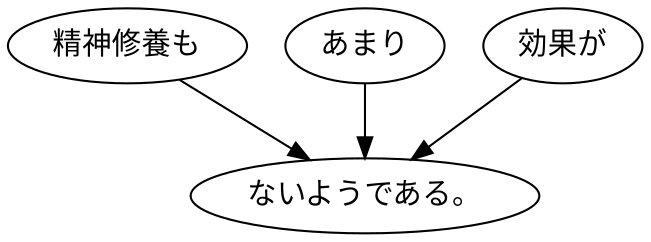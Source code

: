 digraph graph5897 {
	node0 [label="精神修養も"];
	node1 [label="あまり"];
	node2 [label="効果が"];
	node3 [label="ないようである。"];
	node0 -> node3;
	node1 -> node3;
	node2 -> node3;
}
